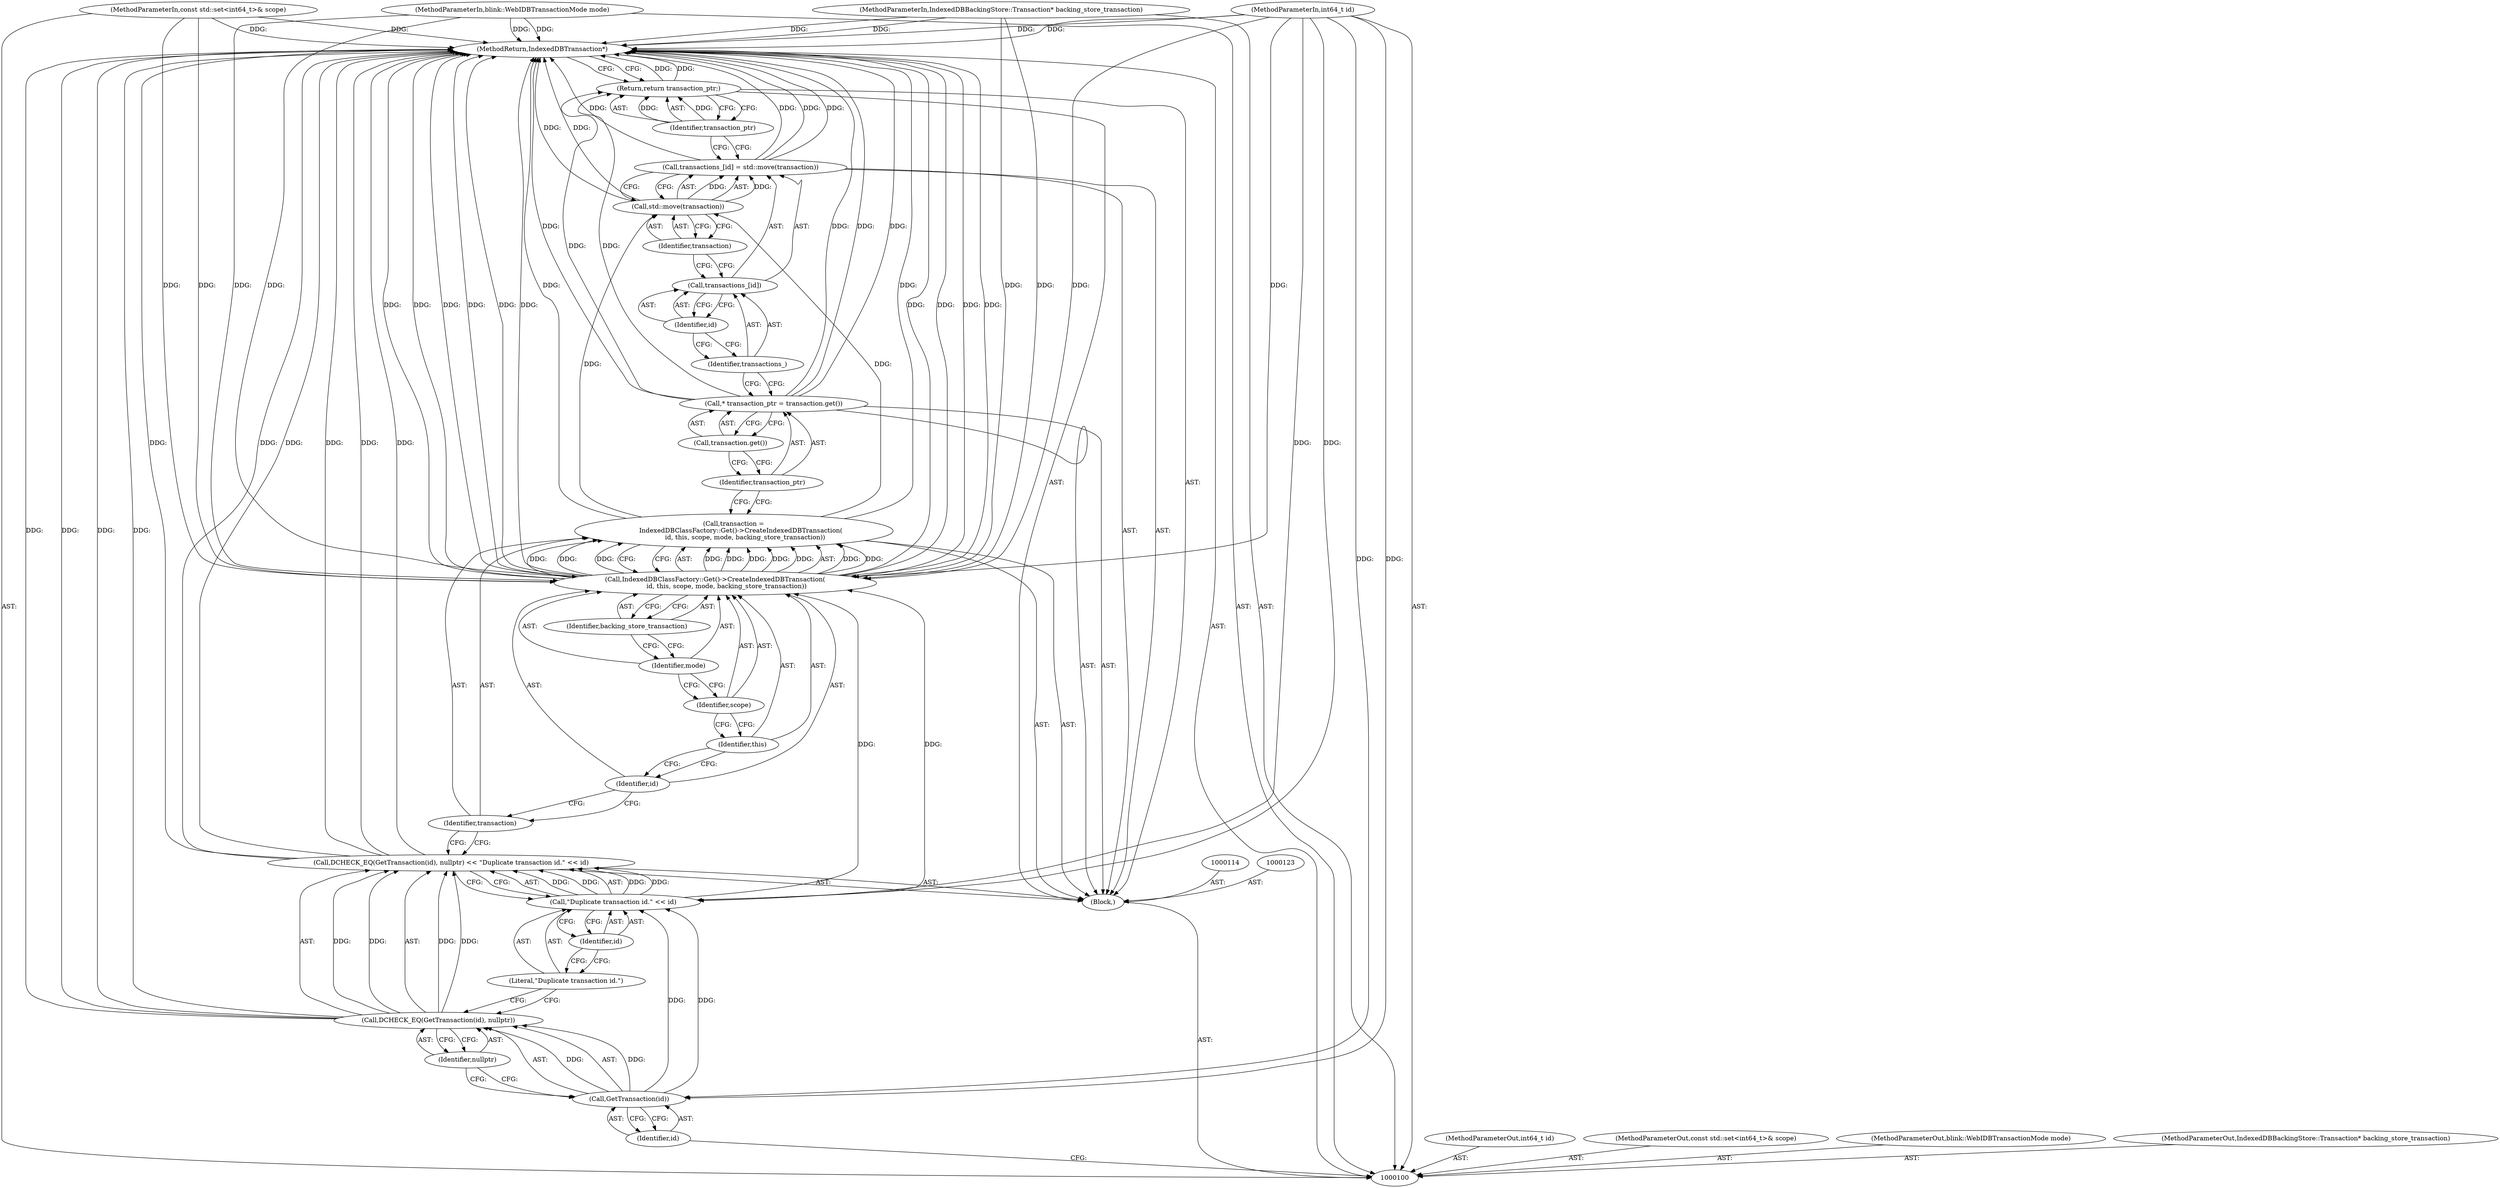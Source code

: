 digraph "1_Chrome_11601c08e92732d2883af2057c41c17cba890844_0" {
"1000135" [label="(MethodReturn,IndexedDBTransaction*)"];
"1000124" [label="(Call,* transaction_ptr = transaction.get())"];
"1000125" [label="(Identifier,transaction_ptr)"];
"1000126" [label="(Call,transaction.get())"];
"1000130" [label="(Identifier,id)"];
"1000127" [label="(Call,transactions_[id] = std::move(transaction))"];
"1000128" [label="(Call,transactions_[id])"];
"1000129" [label="(Identifier,transactions_)"];
"1000131" [label="(Call,std::move(transaction))"];
"1000132" [label="(Identifier,transaction)"];
"1000133" [label="(Return,return transaction_ptr;)"];
"1000134" [label="(Identifier,transaction_ptr)"];
"1000101" [label="(MethodParameterIn,int64_t id)"];
"1000186" [label="(MethodParameterOut,int64_t id)"];
"1000102" [label="(MethodParameterIn,const std::set<int64_t>& scope)"];
"1000187" [label="(MethodParameterOut,const std::set<int64_t>& scope)"];
"1000103" [label="(MethodParameterIn,blink::WebIDBTransactionMode mode)"];
"1000188" [label="(MethodParameterOut,blink::WebIDBTransactionMode mode)"];
"1000104" [label="(MethodParameterIn,IndexedDBBackingStore::Transaction* backing_store_transaction)"];
"1000189" [label="(MethodParameterOut,IndexedDBBackingStore::Transaction* backing_store_transaction)"];
"1000105" [label="(Block,)"];
"1000108" [label="(Call,GetTransaction(id))"];
"1000106" [label="(Call,DCHECK_EQ(GetTransaction(id), nullptr) << \"Duplicate transaction id.\" << id)"];
"1000107" [label="(Call,DCHECK_EQ(GetTransaction(id), nullptr))"];
"1000109" [label="(Identifier,id)"];
"1000110" [label="(Identifier,nullptr)"];
"1000111" [label="(Call,\"Duplicate transaction id.\" << id)"];
"1000112" [label="(Literal,\"Duplicate transaction id.\")"];
"1000113" [label="(Identifier,id)"];
"1000115" [label="(Call,transaction =\n       IndexedDBClassFactory::Get()->CreateIndexedDBTransaction(\n           id, this, scope, mode, backing_store_transaction))"];
"1000116" [label="(Identifier,transaction)"];
"1000117" [label="(Call,IndexedDBClassFactory::Get()->CreateIndexedDBTransaction(\n           id, this, scope, mode, backing_store_transaction))"];
"1000118" [label="(Identifier,id)"];
"1000119" [label="(Identifier,this)"];
"1000120" [label="(Identifier,scope)"];
"1000121" [label="(Identifier,mode)"];
"1000122" [label="(Identifier,backing_store_transaction)"];
"1000135" -> "1000100"  [label="AST: "];
"1000135" -> "1000133"  [label="CFG: "];
"1000115" -> "1000135"  [label="DDG: "];
"1000124" -> "1000135"  [label="DDG: "];
"1000124" -> "1000135"  [label="DDG: "];
"1000107" -> "1000135"  [label="DDG: "];
"1000107" -> "1000135"  [label="DDG: "];
"1000106" -> "1000135"  [label="DDG: "];
"1000106" -> "1000135"  [label="DDG: "];
"1000106" -> "1000135"  [label="DDG: "];
"1000104" -> "1000135"  [label="DDG: "];
"1000131" -> "1000135"  [label="DDG: "];
"1000103" -> "1000135"  [label="DDG: "];
"1000117" -> "1000135"  [label="DDG: "];
"1000117" -> "1000135"  [label="DDG: "];
"1000117" -> "1000135"  [label="DDG: "];
"1000117" -> "1000135"  [label="DDG: "];
"1000117" -> "1000135"  [label="DDG: "];
"1000102" -> "1000135"  [label="DDG: "];
"1000127" -> "1000135"  [label="DDG: "];
"1000127" -> "1000135"  [label="DDG: "];
"1000101" -> "1000135"  [label="DDG: "];
"1000133" -> "1000135"  [label="DDG: "];
"1000124" -> "1000105"  [label="AST: "];
"1000124" -> "1000126"  [label="CFG: "];
"1000125" -> "1000124"  [label="AST: "];
"1000126" -> "1000124"  [label="AST: "];
"1000129" -> "1000124"  [label="CFG: "];
"1000124" -> "1000135"  [label="DDG: "];
"1000124" -> "1000135"  [label="DDG: "];
"1000124" -> "1000133"  [label="DDG: "];
"1000125" -> "1000124"  [label="AST: "];
"1000125" -> "1000115"  [label="CFG: "];
"1000126" -> "1000125"  [label="CFG: "];
"1000126" -> "1000124"  [label="AST: "];
"1000126" -> "1000125"  [label="CFG: "];
"1000124" -> "1000126"  [label="CFG: "];
"1000130" -> "1000128"  [label="AST: "];
"1000130" -> "1000129"  [label="CFG: "];
"1000128" -> "1000130"  [label="CFG: "];
"1000127" -> "1000105"  [label="AST: "];
"1000127" -> "1000131"  [label="CFG: "];
"1000128" -> "1000127"  [label="AST: "];
"1000131" -> "1000127"  [label="AST: "];
"1000134" -> "1000127"  [label="CFG: "];
"1000127" -> "1000135"  [label="DDG: "];
"1000127" -> "1000135"  [label="DDG: "];
"1000131" -> "1000127"  [label="DDG: "];
"1000128" -> "1000127"  [label="AST: "];
"1000128" -> "1000130"  [label="CFG: "];
"1000129" -> "1000128"  [label="AST: "];
"1000130" -> "1000128"  [label="AST: "];
"1000132" -> "1000128"  [label="CFG: "];
"1000129" -> "1000128"  [label="AST: "];
"1000129" -> "1000124"  [label="CFG: "];
"1000130" -> "1000129"  [label="CFG: "];
"1000131" -> "1000127"  [label="AST: "];
"1000131" -> "1000132"  [label="CFG: "];
"1000132" -> "1000131"  [label="AST: "];
"1000127" -> "1000131"  [label="CFG: "];
"1000131" -> "1000135"  [label="DDG: "];
"1000131" -> "1000127"  [label="DDG: "];
"1000115" -> "1000131"  [label="DDG: "];
"1000132" -> "1000131"  [label="AST: "];
"1000132" -> "1000128"  [label="CFG: "];
"1000131" -> "1000132"  [label="CFG: "];
"1000133" -> "1000105"  [label="AST: "];
"1000133" -> "1000134"  [label="CFG: "];
"1000134" -> "1000133"  [label="AST: "];
"1000135" -> "1000133"  [label="CFG: "];
"1000133" -> "1000135"  [label="DDG: "];
"1000134" -> "1000133"  [label="DDG: "];
"1000124" -> "1000133"  [label="DDG: "];
"1000134" -> "1000133"  [label="AST: "];
"1000134" -> "1000127"  [label="CFG: "];
"1000133" -> "1000134"  [label="CFG: "];
"1000134" -> "1000133"  [label="DDG: "];
"1000101" -> "1000100"  [label="AST: "];
"1000101" -> "1000135"  [label="DDG: "];
"1000101" -> "1000108"  [label="DDG: "];
"1000101" -> "1000111"  [label="DDG: "];
"1000101" -> "1000117"  [label="DDG: "];
"1000186" -> "1000100"  [label="AST: "];
"1000102" -> "1000100"  [label="AST: "];
"1000102" -> "1000135"  [label="DDG: "];
"1000102" -> "1000117"  [label="DDG: "];
"1000187" -> "1000100"  [label="AST: "];
"1000103" -> "1000100"  [label="AST: "];
"1000103" -> "1000135"  [label="DDG: "];
"1000103" -> "1000117"  [label="DDG: "];
"1000188" -> "1000100"  [label="AST: "];
"1000104" -> "1000100"  [label="AST: "];
"1000104" -> "1000135"  [label="DDG: "];
"1000104" -> "1000117"  [label="DDG: "];
"1000189" -> "1000100"  [label="AST: "];
"1000105" -> "1000100"  [label="AST: "];
"1000106" -> "1000105"  [label="AST: "];
"1000114" -> "1000105"  [label="AST: "];
"1000115" -> "1000105"  [label="AST: "];
"1000123" -> "1000105"  [label="AST: "];
"1000124" -> "1000105"  [label="AST: "];
"1000127" -> "1000105"  [label="AST: "];
"1000133" -> "1000105"  [label="AST: "];
"1000108" -> "1000107"  [label="AST: "];
"1000108" -> "1000109"  [label="CFG: "];
"1000109" -> "1000108"  [label="AST: "];
"1000110" -> "1000108"  [label="CFG: "];
"1000108" -> "1000107"  [label="DDG: "];
"1000101" -> "1000108"  [label="DDG: "];
"1000108" -> "1000111"  [label="DDG: "];
"1000106" -> "1000105"  [label="AST: "];
"1000106" -> "1000111"  [label="CFG: "];
"1000107" -> "1000106"  [label="AST: "];
"1000111" -> "1000106"  [label="AST: "];
"1000116" -> "1000106"  [label="CFG: "];
"1000106" -> "1000135"  [label="DDG: "];
"1000106" -> "1000135"  [label="DDG: "];
"1000106" -> "1000135"  [label="DDG: "];
"1000107" -> "1000106"  [label="DDG: "];
"1000107" -> "1000106"  [label="DDG: "];
"1000111" -> "1000106"  [label="DDG: "];
"1000111" -> "1000106"  [label="DDG: "];
"1000107" -> "1000106"  [label="AST: "];
"1000107" -> "1000110"  [label="CFG: "];
"1000108" -> "1000107"  [label="AST: "];
"1000110" -> "1000107"  [label="AST: "];
"1000112" -> "1000107"  [label="CFG: "];
"1000107" -> "1000135"  [label="DDG: "];
"1000107" -> "1000135"  [label="DDG: "];
"1000107" -> "1000106"  [label="DDG: "];
"1000107" -> "1000106"  [label="DDG: "];
"1000108" -> "1000107"  [label="DDG: "];
"1000109" -> "1000108"  [label="AST: "];
"1000109" -> "1000100"  [label="CFG: "];
"1000108" -> "1000109"  [label="CFG: "];
"1000110" -> "1000107"  [label="AST: "];
"1000110" -> "1000108"  [label="CFG: "];
"1000107" -> "1000110"  [label="CFG: "];
"1000111" -> "1000106"  [label="AST: "];
"1000111" -> "1000113"  [label="CFG: "];
"1000112" -> "1000111"  [label="AST: "];
"1000113" -> "1000111"  [label="AST: "];
"1000106" -> "1000111"  [label="CFG: "];
"1000111" -> "1000106"  [label="DDG: "];
"1000111" -> "1000106"  [label="DDG: "];
"1000108" -> "1000111"  [label="DDG: "];
"1000101" -> "1000111"  [label="DDG: "];
"1000111" -> "1000117"  [label="DDG: "];
"1000112" -> "1000111"  [label="AST: "];
"1000112" -> "1000107"  [label="CFG: "];
"1000113" -> "1000112"  [label="CFG: "];
"1000113" -> "1000111"  [label="AST: "];
"1000113" -> "1000112"  [label="CFG: "];
"1000111" -> "1000113"  [label="CFG: "];
"1000115" -> "1000105"  [label="AST: "];
"1000115" -> "1000117"  [label="CFG: "];
"1000116" -> "1000115"  [label="AST: "];
"1000117" -> "1000115"  [label="AST: "];
"1000125" -> "1000115"  [label="CFG: "];
"1000115" -> "1000135"  [label="DDG: "];
"1000117" -> "1000115"  [label="DDG: "];
"1000117" -> "1000115"  [label="DDG: "];
"1000117" -> "1000115"  [label="DDG: "];
"1000117" -> "1000115"  [label="DDG: "];
"1000117" -> "1000115"  [label="DDG: "];
"1000115" -> "1000131"  [label="DDG: "];
"1000116" -> "1000115"  [label="AST: "];
"1000116" -> "1000106"  [label="CFG: "];
"1000118" -> "1000116"  [label="CFG: "];
"1000117" -> "1000115"  [label="AST: "];
"1000117" -> "1000122"  [label="CFG: "];
"1000118" -> "1000117"  [label="AST: "];
"1000119" -> "1000117"  [label="AST: "];
"1000120" -> "1000117"  [label="AST: "];
"1000121" -> "1000117"  [label="AST: "];
"1000122" -> "1000117"  [label="AST: "];
"1000115" -> "1000117"  [label="CFG: "];
"1000117" -> "1000135"  [label="DDG: "];
"1000117" -> "1000135"  [label="DDG: "];
"1000117" -> "1000135"  [label="DDG: "];
"1000117" -> "1000135"  [label="DDG: "];
"1000117" -> "1000135"  [label="DDG: "];
"1000117" -> "1000115"  [label="DDG: "];
"1000117" -> "1000115"  [label="DDG: "];
"1000117" -> "1000115"  [label="DDG: "];
"1000117" -> "1000115"  [label="DDG: "];
"1000117" -> "1000115"  [label="DDG: "];
"1000111" -> "1000117"  [label="DDG: "];
"1000101" -> "1000117"  [label="DDG: "];
"1000102" -> "1000117"  [label="DDG: "];
"1000103" -> "1000117"  [label="DDG: "];
"1000104" -> "1000117"  [label="DDG: "];
"1000118" -> "1000117"  [label="AST: "];
"1000118" -> "1000116"  [label="CFG: "];
"1000119" -> "1000118"  [label="CFG: "];
"1000119" -> "1000117"  [label="AST: "];
"1000119" -> "1000118"  [label="CFG: "];
"1000120" -> "1000119"  [label="CFG: "];
"1000120" -> "1000117"  [label="AST: "];
"1000120" -> "1000119"  [label="CFG: "];
"1000121" -> "1000120"  [label="CFG: "];
"1000121" -> "1000117"  [label="AST: "];
"1000121" -> "1000120"  [label="CFG: "];
"1000122" -> "1000121"  [label="CFG: "];
"1000122" -> "1000117"  [label="AST: "];
"1000122" -> "1000121"  [label="CFG: "];
"1000117" -> "1000122"  [label="CFG: "];
}
